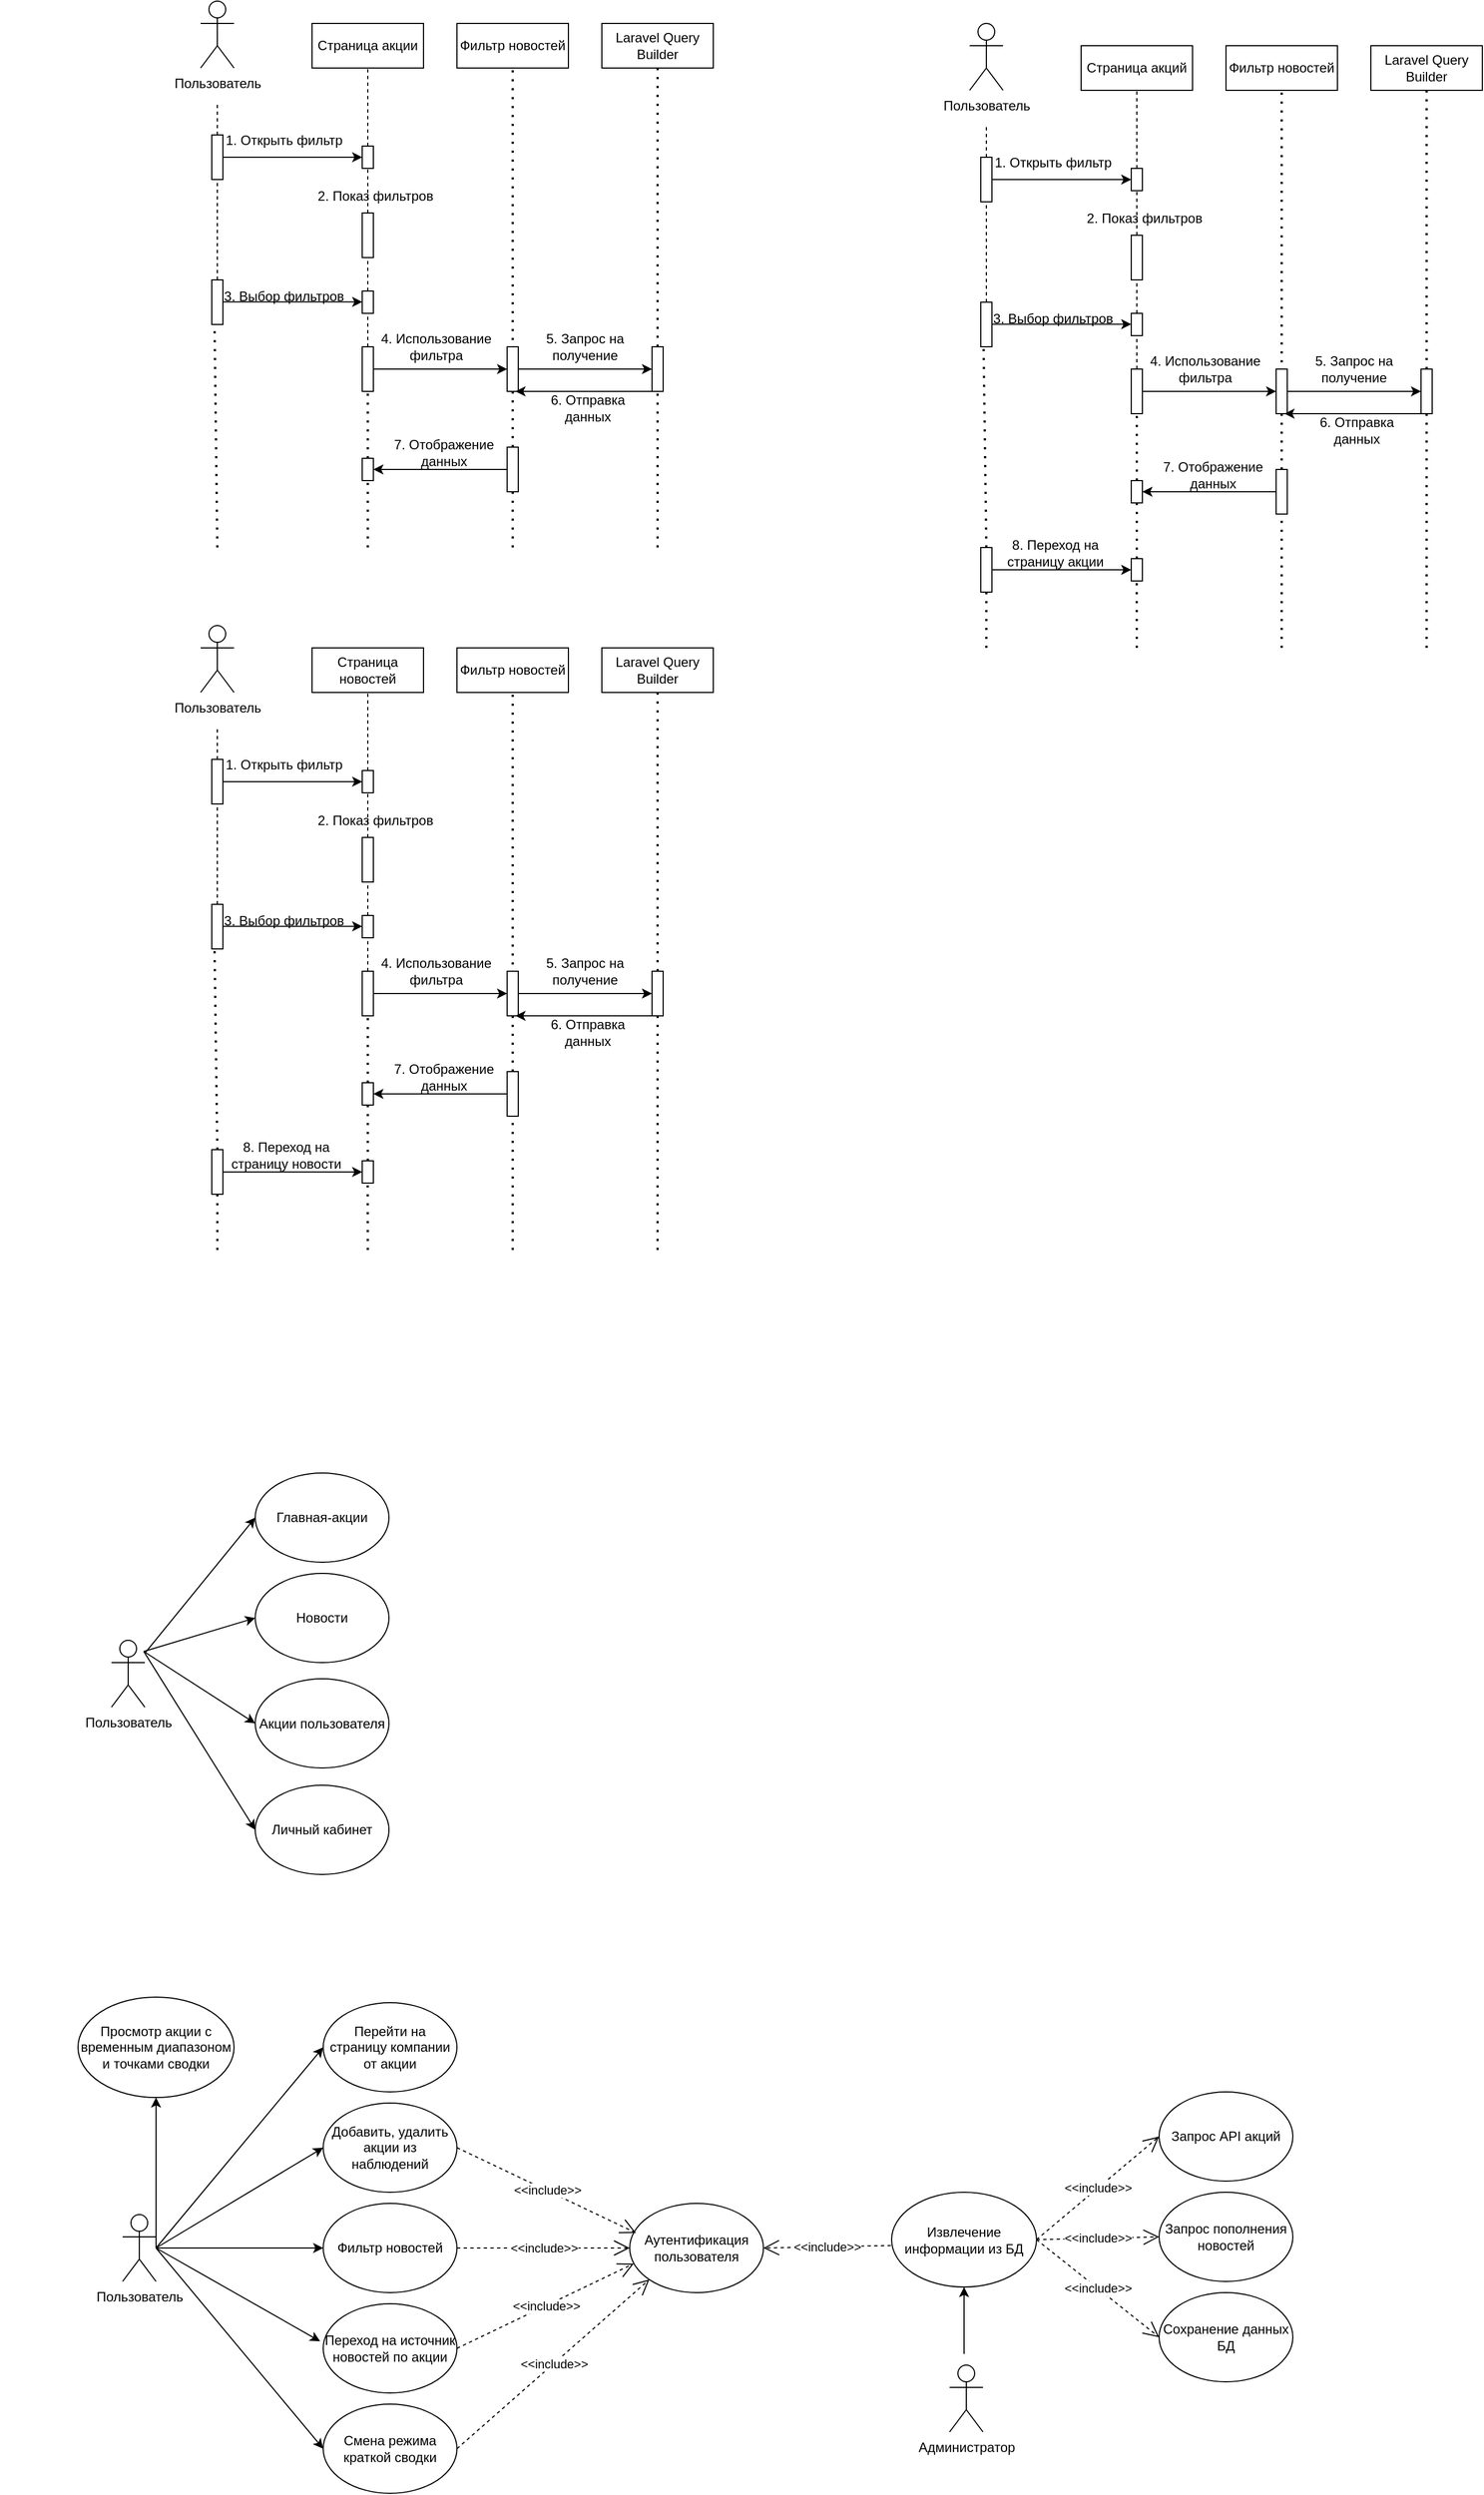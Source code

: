 <mxfile version="24.8.2">
  <diagram name="Страница — 1" id="2btQplILcIRRA3dmlBvs">
    <mxGraphModel dx="3514" dy="1975" grid="1" gridSize="10" guides="1" tooltips="1" connect="1" arrows="1" fold="1" page="1" pageScale="1" pageWidth="827" pageHeight="1169" math="0" shadow="0">
      <root>
        <mxCell id="0" />
        <mxCell id="1" parent="0" />
        <mxCell id="cWClRz1sqhlhBjDyq6EC-75" value="&amp;nbsp;" style="text;whiteSpace=wrap;html=1;" parent="1" vertex="1">
          <mxGeometry x="-460" y="340" width="40" height="40" as="geometry" />
        </mxCell>
        <mxCell id="cWClRz1sqhlhBjDyq6EC-76" value="" style="group" parent="1" vertex="1" connectable="0">
          <mxGeometry x="-790" y="660" width="1090" height="445" as="geometry" />
        </mxCell>
        <mxCell id="cWClRz1sqhlhBjDyq6EC-44" value="" style="edgeStyle=orthogonalEdgeStyle;rounded=0;orthogonalLoop=1;jettySize=auto;html=1;" parent="cWClRz1sqhlhBjDyq6EC-76" source="cWClRz1sqhlhBjDyq6EC-22" target="cWClRz1sqhlhBjDyq6EC-26" edge="1">
          <mxGeometry relative="1" as="geometry" />
        </mxCell>
        <mxCell id="cWClRz1sqhlhBjDyq6EC-22" value="&lt;div&gt;Пользователь&lt;/div&gt;" style="shape=umlActor;verticalLabelPosition=bottom;verticalAlign=top;html=1;outlineConnect=0;" parent="cWClRz1sqhlhBjDyq6EC-76" vertex="1">
          <mxGeometry x="40" y="195" width="30" height="60" as="geometry" />
        </mxCell>
        <mxCell id="cWClRz1sqhlhBjDyq6EC-26" value="Фильтр новостей" style="ellipse;whiteSpace=wrap;html=1;" parent="cWClRz1sqhlhBjDyq6EC-76" vertex="1">
          <mxGeometry x="220" y="185" width="120" height="80" as="geometry" />
        </mxCell>
        <mxCell id="cWClRz1sqhlhBjDyq6EC-27" value="Добавить, удалить акции из наблюдений" style="ellipse;whiteSpace=wrap;html=1;" parent="cWClRz1sqhlhBjDyq6EC-76" vertex="1">
          <mxGeometry x="220" y="95" width="120" height="80" as="geometry" />
        </mxCell>
        <mxCell id="cWClRz1sqhlhBjDyq6EC-28" value="Перейти на страницу компании от акции" style="ellipse;whiteSpace=wrap;html=1;" parent="cWClRz1sqhlhBjDyq6EC-76" vertex="1">
          <mxGeometry x="220" y="5" width="120" height="80" as="geometry" />
        </mxCell>
        <mxCell id="cWClRz1sqhlhBjDyq6EC-29" value="Переход на источник новостей по акции" style="ellipse;whiteSpace=wrap;html=1;" parent="cWClRz1sqhlhBjDyq6EC-76" vertex="1">
          <mxGeometry x="220" y="275" width="120" height="80" as="geometry" />
        </mxCell>
        <mxCell id="cWClRz1sqhlhBjDyq6EC-30" value="Смена режима краткой сводки" style="ellipse;whiteSpace=wrap;html=1;" parent="cWClRz1sqhlhBjDyq6EC-76" vertex="1">
          <mxGeometry x="220" y="365" width="120" height="80" as="geometry" />
        </mxCell>
        <mxCell id="cWClRz1sqhlhBjDyq6EC-35" value="Аутентификация пользователя" style="ellipse;whiteSpace=wrap;html=1;" parent="cWClRz1sqhlhBjDyq6EC-76" vertex="1">
          <mxGeometry x="495" y="185" width="120" height="80" as="geometry" />
        </mxCell>
        <mxCell id="cWClRz1sqhlhBjDyq6EC-37" value="&amp;lt;&amp;lt;include&amp;gt;&amp;gt;" style="endArrow=open;endSize=12;dashed=1;html=1;rounded=0;exitX=1;exitY=0.5;exitDx=0;exitDy=0;entryX=0;entryY=0.5;entryDx=0;entryDy=0;" parent="cWClRz1sqhlhBjDyq6EC-76" source="cWClRz1sqhlhBjDyq6EC-26" target="cWClRz1sqhlhBjDyq6EC-35" edge="1">
          <mxGeometry x="0.004" width="160" relative="1" as="geometry">
            <mxPoint x="380" y="224.66" as="sourcePoint" />
            <mxPoint x="440" y="255" as="targetPoint" />
            <mxPoint as="offset" />
          </mxGeometry>
        </mxCell>
        <mxCell id="cWClRz1sqhlhBjDyq6EC-39" value="&amp;lt;&amp;lt;include&amp;gt;&amp;gt;" style="endArrow=open;endSize=12;dashed=1;html=1;rounded=0;exitX=1;exitY=0.5;exitDx=0;exitDy=0;entryX=0.03;entryY=0.675;entryDx=0;entryDy=0;entryPerimeter=0;" parent="cWClRz1sqhlhBjDyq6EC-76" source="cWClRz1sqhlhBjDyq6EC-29" target="cWClRz1sqhlhBjDyq6EC-35" edge="1">
          <mxGeometry x="0.004" width="160" relative="1" as="geometry">
            <mxPoint x="380" y="235" as="sourcePoint" />
            <mxPoint x="505" y="235" as="targetPoint" />
            <mxPoint as="offset" />
          </mxGeometry>
        </mxCell>
        <mxCell id="cWClRz1sqhlhBjDyq6EC-40" value="&amp;lt;&amp;lt;include&amp;gt;&amp;gt;" style="endArrow=open;endSize=12;dashed=1;html=1;rounded=0;exitX=1;exitY=0.5;exitDx=0;exitDy=0;entryX=0;entryY=1;entryDx=0;entryDy=0;" parent="cWClRz1sqhlhBjDyq6EC-76" source="cWClRz1sqhlhBjDyq6EC-30" target="cWClRz1sqhlhBjDyq6EC-35" edge="1">
          <mxGeometry x="0.004" width="160" relative="1" as="geometry">
            <mxPoint x="380" y="325" as="sourcePoint" />
            <mxPoint x="505" y="235" as="targetPoint" />
            <mxPoint as="offset" />
          </mxGeometry>
        </mxCell>
        <mxCell id="cWClRz1sqhlhBjDyq6EC-41" value="&amp;lt;&amp;lt;include&amp;gt;&amp;gt;" style="endArrow=open;endSize=12;dashed=1;html=1;rounded=0;exitX=1;exitY=0.5;exitDx=0;exitDy=0;entryX=0.047;entryY=0.331;entryDx=0;entryDy=0;entryPerimeter=0;" parent="cWClRz1sqhlhBjDyq6EC-76" source="cWClRz1sqhlhBjDyq6EC-27" target="cWClRz1sqhlhBjDyq6EC-35" edge="1">
          <mxGeometry x="0.004" width="160" relative="1" as="geometry">
            <mxPoint x="390" y="335" as="sourcePoint" />
            <mxPoint x="515" y="245" as="targetPoint" />
            <mxPoint as="offset" />
          </mxGeometry>
        </mxCell>
        <mxCell id="cWClRz1sqhlhBjDyq6EC-45" value="" style="endArrow=classic;html=1;rounded=0;entryX=0;entryY=0.5;entryDx=0;entryDy=0;" parent="cWClRz1sqhlhBjDyq6EC-76" target="cWClRz1sqhlhBjDyq6EC-27" edge="1">
          <mxGeometry width="50" height="50" relative="1" as="geometry">
            <mxPoint x="70" y="225" as="sourcePoint" />
            <mxPoint x="172" y="175" as="targetPoint" />
          </mxGeometry>
        </mxCell>
        <mxCell id="cWClRz1sqhlhBjDyq6EC-46" value="" style="endArrow=classic;html=1;rounded=0;entryX=0;entryY=0.5;entryDx=0;entryDy=0;" parent="cWClRz1sqhlhBjDyq6EC-76" target="cWClRz1sqhlhBjDyq6EC-28" edge="1">
          <mxGeometry width="50" height="50" relative="1" as="geometry">
            <mxPoint x="70" y="225" as="sourcePoint" />
            <mxPoint x="220" y="135" as="targetPoint" />
          </mxGeometry>
        </mxCell>
        <mxCell id="cWClRz1sqhlhBjDyq6EC-47" value="" style="endArrow=classic;html=1;rounded=0;entryX=-0.023;entryY=0.421;entryDx=0;entryDy=0;entryPerimeter=0;" parent="cWClRz1sqhlhBjDyq6EC-76" target="cWClRz1sqhlhBjDyq6EC-29" edge="1">
          <mxGeometry width="50" height="50" relative="1" as="geometry">
            <mxPoint x="70" y="225" as="sourcePoint" />
            <mxPoint x="240" y="155" as="targetPoint" />
          </mxGeometry>
        </mxCell>
        <mxCell id="cWClRz1sqhlhBjDyq6EC-48" value="" style="endArrow=classic;html=1;rounded=0;entryX=0;entryY=0.5;entryDx=0;entryDy=0;" parent="cWClRz1sqhlhBjDyq6EC-76" target="cWClRz1sqhlhBjDyq6EC-30" edge="1">
          <mxGeometry width="50" height="50" relative="1" as="geometry">
            <mxPoint x="70" y="225" as="sourcePoint" />
            <mxPoint x="250" y="165" as="targetPoint" />
          </mxGeometry>
        </mxCell>
        <mxCell id="cWClRz1sqhlhBjDyq6EC-61" value="&amp;nbsp;" style="text;whiteSpace=wrap;html=1;" parent="cWClRz1sqhlhBjDyq6EC-76" vertex="1">
          <mxGeometry x="240" y="145" width="40" height="40" as="geometry" />
        </mxCell>
        <mxCell id="cWClRz1sqhlhBjDyq6EC-62" value="Просмотр акции с временным диапазоном и точками сводки " style="ellipse;whiteSpace=wrap;html=1;" parent="cWClRz1sqhlhBjDyq6EC-76" vertex="1">
          <mxGeometry width="140" height="90" as="geometry" />
        </mxCell>
        <mxCell id="cWClRz1sqhlhBjDyq6EC-63" value="" style="endArrow=classic;html=1;rounded=0;entryX=0.5;entryY=1;entryDx=0;entryDy=0;" parent="cWClRz1sqhlhBjDyq6EC-76" target="cWClRz1sqhlhBjDyq6EC-62" edge="1">
          <mxGeometry width="50" height="50" relative="1" as="geometry">
            <mxPoint x="70" y="225" as="sourcePoint" />
            <mxPoint x="350" y="185" as="targetPoint" />
          </mxGeometry>
        </mxCell>
        <mxCell id="cWClRz1sqhlhBjDyq6EC-64" value="Извлечение информации из БД" style="ellipse;whiteSpace=wrap;html=1;" parent="cWClRz1sqhlhBjDyq6EC-76" vertex="1">
          <mxGeometry x="730" y="175" width="130" height="85" as="geometry" />
        </mxCell>
        <mxCell id="cWClRz1sqhlhBjDyq6EC-65" value="Запрос API акций" style="ellipse;whiteSpace=wrap;html=1;" parent="cWClRz1sqhlhBjDyq6EC-76" vertex="1">
          <mxGeometry x="970" y="85" width="120" height="80" as="geometry" />
        </mxCell>
        <mxCell id="cWClRz1sqhlhBjDyq6EC-66" value="Запрос пополнения новостей" style="ellipse;whiteSpace=wrap;html=1;" parent="cWClRz1sqhlhBjDyq6EC-76" vertex="1">
          <mxGeometry x="970" y="175" width="120" height="80" as="geometry" />
        </mxCell>
        <mxCell id="cWClRz1sqhlhBjDyq6EC-67" value="Администратор" style="shape=umlActor;verticalLabelPosition=bottom;verticalAlign=top;html=1;outlineConnect=0;" parent="cWClRz1sqhlhBjDyq6EC-76" vertex="1">
          <mxGeometry x="782" y="330" width="30" height="60" as="geometry" />
        </mxCell>
        <mxCell id="cWClRz1sqhlhBjDyq6EC-68" value="" style="endArrow=classic;html=1;rounded=0;entryX=0.5;entryY=1;entryDx=0;entryDy=0;" parent="cWClRz1sqhlhBjDyq6EC-76" target="cWClRz1sqhlhBjDyq6EC-64" edge="1">
          <mxGeometry width="50" height="50" relative="1" as="geometry">
            <mxPoint x="795" y="320" as="sourcePoint" />
            <mxPoint x="810" y="90" as="targetPoint" />
          </mxGeometry>
        </mxCell>
        <mxCell id="cWClRz1sqhlhBjDyq6EC-69" value="Сохранение данных БД" style="ellipse;whiteSpace=wrap;html=1;" parent="cWClRz1sqhlhBjDyq6EC-76" vertex="1">
          <mxGeometry x="970" y="265" width="120" height="80" as="geometry" />
        </mxCell>
        <mxCell id="cWClRz1sqhlhBjDyq6EC-70" value="&amp;lt;&amp;lt;include&amp;gt;&amp;gt;" style="endArrow=open;endSize=12;dashed=1;html=1;rounded=0;exitX=-0.005;exitY=0.562;exitDx=0;exitDy=0;entryX=1;entryY=0.5;entryDx=0;entryDy=0;exitPerimeter=0;" parent="cWClRz1sqhlhBjDyq6EC-76" source="cWClRz1sqhlhBjDyq6EC-64" target="cWClRz1sqhlhBjDyq6EC-35" edge="1">
          <mxGeometry x="0.004" width="160" relative="1" as="geometry">
            <mxPoint x="350" y="415" as="sourcePoint" />
            <mxPoint x="523" y="263" as="targetPoint" />
            <mxPoint as="offset" />
          </mxGeometry>
        </mxCell>
        <mxCell id="cWClRz1sqhlhBjDyq6EC-71" value="&amp;lt;&amp;lt;include&amp;gt;&amp;gt;" style="endArrow=open;endSize=12;dashed=1;html=1;rounded=0;exitX=1;exitY=0.5;exitDx=0;exitDy=0;entryX=0;entryY=0.5;entryDx=0;entryDy=0;" parent="cWClRz1sqhlhBjDyq6EC-76" source="cWClRz1sqhlhBjDyq6EC-64" target="cWClRz1sqhlhBjDyq6EC-65" edge="1">
          <mxGeometry x="0.004" width="160" relative="1" as="geometry">
            <mxPoint x="700" y="261" as="sourcePoint" />
            <mxPoint x="873" y="109" as="targetPoint" />
            <mxPoint as="offset" />
          </mxGeometry>
        </mxCell>
        <mxCell id="cWClRz1sqhlhBjDyq6EC-72" value="&amp;lt;&amp;lt;include&amp;gt;&amp;gt;" style="endArrow=open;endSize=12;dashed=1;html=1;rounded=0;exitX=1;exitY=0.5;exitDx=0;exitDy=0;entryX=0;entryY=0.5;entryDx=0;entryDy=0;" parent="cWClRz1sqhlhBjDyq6EC-76" source="cWClRz1sqhlhBjDyq6EC-64" target="cWClRz1sqhlhBjDyq6EC-66" edge="1">
          <mxGeometry x="0.004" width="160" relative="1" as="geometry">
            <mxPoint x="370" y="435" as="sourcePoint" />
            <mxPoint x="543" y="283" as="targetPoint" />
            <mxPoint as="offset" />
          </mxGeometry>
        </mxCell>
        <mxCell id="cWClRz1sqhlhBjDyq6EC-73" value="&amp;lt;&amp;lt;include&amp;gt;&amp;gt;" style="endArrow=open;endSize=12;dashed=1;html=1;rounded=0;entryX=0;entryY=0.5;entryDx=0;entryDy=0;exitX=1;exitY=0.5;exitDx=0;exitDy=0;" parent="cWClRz1sqhlhBjDyq6EC-76" source="cWClRz1sqhlhBjDyq6EC-64" target="cWClRz1sqhlhBjDyq6EC-69" edge="1">
          <mxGeometry x="0.004" width="160" relative="1" as="geometry">
            <mxPoint x="880" y="305" as="sourcePoint" />
            <mxPoint x="943" y="355" as="targetPoint" />
            <mxPoint as="offset" />
          </mxGeometry>
        </mxCell>
        <mxCell id="cWClRz1sqhlhBjDyq6EC-77" value="" style="group" parent="1" vertex="1" connectable="0">
          <mxGeometry x="-760" y="190" width="249" height="360" as="geometry" />
        </mxCell>
        <mxCell id="cWClRz1sqhlhBjDyq6EC-51" value="Новости" style="ellipse;whiteSpace=wrap;html=1;" parent="cWClRz1sqhlhBjDyq6EC-77" vertex="1">
          <mxGeometry x="129" y="90" width="120" height="80" as="geometry" />
        </mxCell>
        <mxCell id="cWClRz1sqhlhBjDyq6EC-52" value="Главная-акции" style="ellipse;whiteSpace=wrap;html=1;" parent="cWClRz1sqhlhBjDyq6EC-77" vertex="1">
          <mxGeometry x="129" width="120" height="80" as="geometry" />
        </mxCell>
        <mxCell id="cWClRz1sqhlhBjDyq6EC-53" value="Акции пользователя" style="ellipse;whiteSpace=wrap;html=1;" parent="cWClRz1sqhlhBjDyq6EC-77" vertex="1">
          <mxGeometry x="129" y="184.5" width="120" height="80" as="geometry" />
        </mxCell>
        <mxCell id="cWClRz1sqhlhBjDyq6EC-54" value="Личный кабинет" style="ellipse;whiteSpace=wrap;html=1;" parent="cWClRz1sqhlhBjDyq6EC-77" vertex="1">
          <mxGeometry x="129" y="280" width="120" height="80" as="geometry" />
        </mxCell>
        <mxCell id="cWClRz1sqhlhBjDyq6EC-56" value="&lt;div&gt;Пользователь&lt;/div&gt;" style="shape=umlActor;verticalLabelPosition=bottom;verticalAlign=top;html=1;outlineConnect=0;" parent="cWClRz1sqhlhBjDyq6EC-77" vertex="1">
          <mxGeometry y="150" width="30" height="60" as="geometry" />
        </mxCell>
        <mxCell id="cWClRz1sqhlhBjDyq6EC-57" value="" style="endArrow=classic;html=1;rounded=0;entryX=0;entryY=0.5;entryDx=0;entryDy=0;" parent="cWClRz1sqhlhBjDyq6EC-77" source="cWClRz1sqhlhBjDyq6EC-56" target="cWClRz1sqhlhBjDyq6EC-52" edge="1">
          <mxGeometry width="50" height="50" relative="1" as="geometry">
            <mxPoint x="49" y="200" as="sourcePoint" />
            <mxPoint x="-61" y="270" as="targetPoint" />
          </mxGeometry>
        </mxCell>
        <mxCell id="cWClRz1sqhlhBjDyq6EC-58" value="" style="endArrow=classic;html=1;rounded=0;entryX=0;entryY=0.5;entryDx=0;entryDy=0;" parent="cWClRz1sqhlhBjDyq6EC-77" target="cWClRz1sqhlhBjDyq6EC-51" edge="1">
          <mxGeometry width="50" height="50" relative="1" as="geometry">
            <mxPoint x="29" y="160" as="sourcePoint" />
            <mxPoint x="-61" y="270" as="targetPoint" />
          </mxGeometry>
        </mxCell>
        <mxCell id="cWClRz1sqhlhBjDyq6EC-59" value="" style="endArrow=classic;html=1;rounded=0;entryX=0;entryY=0.5;entryDx=0;entryDy=0;" parent="cWClRz1sqhlhBjDyq6EC-77" target="cWClRz1sqhlhBjDyq6EC-53" edge="1">
          <mxGeometry width="50" height="50" relative="1" as="geometry">
            <mxPoint x="29" y="160" as="sourcePoint" />
            <mxPoint x="79" y="110" as="targetPoint" />
          </mxGeometry>
        </mxCell>
        <mxCell id="cWClRz1sqhlhBjDyq6EC-60" value="" style="endArrow=classic;html=1;rounded=0;entryX=0;entryY=0.5;entryDx=0;entryDy=0;" parent="cWClRz1sqhlhBjDyq6EC-77" target="cWClRz1sqhlhBjDyq6EC-54" edge="1">
          <mxGeometry width="50" height="50" relative="1" as="geometry">
            <mxPoint x="29" y="160" as="sourcePoint" />
            <mxPoint x="79" y="110" as="targetPoint" />
          </mxGeometry>
        </mxCell>
        <mxCell id="cWClRz1sqhlhBjDyq6EC-78" value="&amp;nbsp;" style="text;whiteSpace=wrap;html=1;" parent="1" vertex="1">
          <mxGeometry x="-340" y="680" width="40" height="40" as="geometry" />
        </mxCell>
        <mxCell id="cWClRz1sqhlhBjDyq6EC-82" value="&amp;nbsp;" style="text;whiteSpace=wrap;html=1;" parent="1" vertex="1">
          <mxGeometry x="-860" y="-250" width="40" height="40" as="geometry" />
        </mxCell>
        <mxCell id="tHMlwdw0_E-WA0ymHCU4-83" value="" style="group" vertex="1" connectable="0" parent="1">
          <mxGeometry x="-680" y="-1130" width="460" height="490" as="geometry" />
        </mxCell>
        <mxCell id="cWClRz1sqhlhBjDyq6EC-81" value="&lt;div&gt;Пользователь&lt;/div&gt;" style="shape=umlActor;verticalLabelPosition=bottom;verticalAlign=top;html=1;outlineConnect=0;" parent="tHMlwdw0_E-WA0ymHCU4-83" vertex="1">
          <mxGeometry width="30" height="60" as="geometry" />
        </mxCell>
        <mxCell id="cWClRz1sqhlhBjDyq6EC-85" value="" style="rounded=0;whiteSpace=wrap;html=1;" parent="tHMlwdw0_E-WA0ymHCU4-83" vertex="1">
          <mxGeometry x="10" y="120" width="10" height="40" as="geometry" />
        </mxCell>
        <mxCell id="cWClRz1sqhlhBjDyq6EC-88" value="" style="endArrow=none;dashed=1;html=1;rounded=0;exitX=0.5;exitY=0;exitDx=0;exitDy=0;" parent="tHMlwdw0_E-WA0ymHCU4-83" source="cWClRz1sqhlhBjDyq6EC-85" edge="1">
          <mxGeometry width="50" height="50" relative="1" as="geometry">
            <mxPoint x="250" y="310" as="sourcePoint" />
            <mxPoint x="15" y="90" as="targetPoint" />
          </mxGeometry>
        </mxCell>
        <mxCell id="cWClRz1sqhlhBjDyq6EC-89" value="Страница акции" style="rounded=0;whiteSpace=wrap;html=1;" parent="tHMlwdw0_E-WA0ymHCU4-83" vertex="1">
          <mxGeometry x="100" y="20" width="100" height="40" as="geometry" />
        </mxCell>
        <mxCell id="cWClRz1sqhlhBjDyq6EC-90" value="Фильтр новостей" style="rounded=0;whiteSpace=wrap;html=1;" parent="tHMlwdw0_E-WA0ymHCU4-83" vertex="1">
          <mxGeometry x="230" y="20" width="100" height="40" as="geometry" />
        </mxCell>
        <mxCell id="cWClRz1sqhlhBjDyq6EC-91" value="" style="rounded=0;whiteSpace=wrap;html=1;" parent="tHMlwdw0_E-WA0ymHCU4-83" vertex="1">
          <mxGeometry x="145" y="130" width="10" height="20" as="geometry" />
        </mxCell>
        <mxCell id="cWClRz1sqhlhBjDyq6EC-92" value="" style="endArrow=none;dashed=1;html=1;rounded=0;entryX=0.5;entryY=1;entryDx=0;entryDy=0;exitX=0.5;exitY=0;exitDx=0;exitDy=0;" parent="tHMlwdw0_E-WA0ymHCU4-83" source="cWClRz1sqhlhBjDyq6EC-91" target="cWClRz1sqhlhBjDyq6EC-89" edge="1">
          <mxGeometry width="50" height="50" relative="1" as="geometry">
            <mxPoint x="90" y="130" as="sourcePoint" />
            <mxPoint x="140" y="80" as="targetPoint" />
          </mxGeometry>
        </mxCell>
        <mxCell id="cWClRz1sqhlhBjDyq6EC-97" value="" style="rounded=0;whiteSpace=wrap;html=1;" parent="tHMlwdw0_E-WA0ymHCU4-83" vertex="1">
          <mxGeometry x="145" y="190" width="10" height="40" as="geometry" />
        </mxCell>
        <mxCell id="cWClRz1sqhlhBjDyq6EC-98" value="" style="rounded=0;whiteSpace=wrap;html=1;" parent="tHMlwdw0_E-WA0ymHCU4-83" vertex="1">
          <mxGeometry x="10" y="250" width="10" height="40" as="geometry" />
        </mxCell>
        <mxCell id="cWClRz1sqhlhBjDyq6EC-99" value="" style="endArrow=none;dashed=1;html=1;rounded=0;exitX=0.5;exitY=0;exitDx=0;exitDy=0;" parent="tHMlwdw0_E-WA0ymHCU4-83" source="cWClRz1sqhlhBjDyq6EC-97" edge="1">
          <mxGeometry width="50" height="50" relative="1" as="geometry">
            <mxPoint x="150" y="200" as="sourcePoint" />
            <mxPoint x="150" y="150" as="targetPoint" />
          </mxGeometry>
        </mxCell>
        <mxCell id="cWClRz1sqhlhBjDyq6EC-100" value="2. Показ фильтров" style="text;html=1;align=center;verticalAlign=middle;whiteSpace=wrap;rounded=0;" parent="tHMlwdw0_E-WA0ymHCU4-83" vertex="1">
          <mxGeometry x="97" y="160" width="120" height="30" as="geometry" />
        </mxCell>
        <mxCell id="cWClRz1sqhlhBjDyq6EC-104" value="" style="endArrow=none;dashed=1;html=1;rounded=0;entryX=0.5;entryY=1;entryDx=0;entryDy=0;exitX=0.5;exitY=0;exitDx=0;exitDy=0;" parent="tHMlwdw0_E-WA0ymHCU4-83" source="cWClRz1sqhlhBjDyq6EC-98" target="cWClRz1sqhlhBjDyq6EC-85" edge="1">
          <mxGeometry width="50" height="50" relative="1" as="geometry">
            <mxPoint x="10" y="230" as="sourcePoint" />
            <mxPoint x="10" y="170" as="targetPoint" />
          </mxGeometry>
        </mxCell>
        <mxCell id="cWClRz1sqhlhBjDyq6EC-105" value="" style="rounded=0;whiteSpace=wrap;html=1;" parent="tHMlwdw0_E-WA0ymHCU4-83" vertex="1">
          <mxGeometry x="145" y="260" width="10" height="20" as="geometry" />
        </mxCell>
        <mxCell id="cWClRz1sqhlhBjDyq6EC-106" value="" style="endArrow=none;dashed=1;html=1;rounded=0;entryX=0.5;entryY=1;entryDx=0;entryDy=0;exitX=0.5;exitY=0;exitDx=0;exitDy=0;" parent="tHMlwdw0_E-WA0ymHCU4-83" source="cWClRz1sqhlhBjDyq6EC-105" target="cWClRz1sqhlhBjDyq6EC-97" edge="1">
          <mxGeometry width="50" height="50" relative="1" as="geometry">
            <mxPoint x="160" y="300" as="sourcePoint" />
            <mxPoint x="210" y="250" as="targetPoint" />
          </mxGeometry>
        </mxCell>
        <mxCell id="cWClRz1sqhlhBjDyq6EC-109" value="" style="rounded=0;whiteSpace=wrap;html=1;" parent="tHMlwdw0_E-WA0ymHCU4-83" vertex="1">
          <mxGeometry x="145" y="310" width="10" height="40" as="geometry" />
        </mxCell>
        <mxCell id="cWClRz1sqhlhBjDyq6EC-110" value="" style="endArrow=none;dashed=1;html=1;rounded=0;" parent="tHMlwdw0_E-WA0ymHCU4-83" edge="1">
          <mxGeometry width="50" height="50" relative="1" as="geometry">
            <mxPoint x="150" y="310" as="sourcePoint" />
            <mxPoint x="150" y="280" as="targetPoint" />
          </mxGeometry>
        </mxCell>
        <mxCell id="tHMlwdw0_E-WA0ymHCU4-5" value="Laravel Query Builder" style="rounded=0;whiteSpace=wrap;html=1;" vertex="1" parent="tHMlwdw0_E-WA0ymHCU4-83">
          <mxGeometry x="360" y="20" width="100" height="40" as="geometry" />
        </mxCell>
        <mxCell id="tHMlwdw0_E-WA0ymHCU4-6" value="" style="endArrow=none;dashed=1;html=1;dashPattern=1 3;strokeWidth=2;rounded=0;entryX=0.5;entryY=1;entryDx=0;entryDy=0;exitX=0.5;exitY=0;exitDx=0;exitDy=0;" edge="1" parent="tHMlwdw0_E-WA0ymHCU4-83" target="cWClRz1sqhlhBjDyq6EC-90">
          <mxGeometry width="50" height="50" relative="1" as="geometry">
            <mxPoint x="280" y="320" as="sourcePoint" />
            <mxPoint x="280" y="200" as="targetPoint" />
          </mxGeometry>
        </mxCell>
        <mxCell id="tHMlwdw0_E-WA0ymHCU4-8" value="4. Использование фильтра" style="text;html=1;align=center;verticalAlign=middle;whiteSpace=wrap;rounded=0;" vertex="1" parent="tHMlwdw0_E-WA0ymHCU4-83">
          <mxGeometry x="156" y="300" width="111" height="20" as="geometry" />
        </mxCell>
        <mxCell id="tHMlwdw0_E-WA0ymHCU4-9" value="" style="group" vertex="1" connectable="0" parent="tHMlwdw0_E-WA0ymHCU4-83">
          <mxGeometry x="20" y="250" width="125" height="30" as="geometry" />
        </mxCell>
        <mxCell id="cWClRz1sqhlhBjDyq6EC-107" value="" style="endArrow=classic;html=1;rounded=0;exitX=1;exitY=0.25;exitDx=0;exitDy=0;entryX=0;entryY=0.5;entryDx=0;entryDy=0;" parent="tHMlwdw0_E-WA0ymHCU4-9" edge="1">
          <mxGeometry width="50" height="50" relative="1" as="geometry">
            <mxPoint y="19.8" as="sourcePoint" />
            <mxPoint x="125" y="19.8" as="targetPoint" />
          </mxGeometry>
        </mxCell>
        <mxCell id="cWClRz1sqhlhBjDyq6EC-108" value="3. Выбор фильтров" style="text;html=1;align=center;verticalAlign=middle;whiteSpace=wrap;rounded=0;" parent="tHMlwdw0_E-WA0ymHCU4-9" vertex="1">
          <mxGeometry width="110" height="30" as="geometry" />
        </mxCell>
        <mxCell id="tHMlwdw0_E-WA0ymHCU4-11" value="" style="group" vertex="1" connectable="0" parent="tHMlwdw0_E-WA0ymHCU4-83">
          <mxGeometry x="20" y="110" width="110" height="30" as="geometry" />
        </mxCell>
        <mxCell id="cWClRz1sqhlhBjDyq6EC-96" value="1. Открыть фильтр" style="text;html=1;align=center;verticalAlign=middle;whiteSpace=wrap;rounded=0;" parent="tHMlwdw0_E-WA0ymHCU4-11" vertex="1">
          <mxGeometry width="110" height="30" as="geometry" />
        </mxCell>
        <mxCell id="cWClRz1sqhlhBjDyq6EC-94" value="" style="endArrow=classic;html=1;rounded=0;exitX=0;exitY=1;exitDx=0;exitDy=0;entryX=0;entryY=0.5;entryDx=0;entryDy=0;" parent="tHMlwdw0_E-WA0ymHCU4-83" source="cWClRz1sqhlhBjDyq6EC-96" target="cWClRz1sqhlhBjDyq6EC-91" edge="1">
          <mxGeometry width="50" height="50" relative="1" as="geometry">
            <mxPoint x="280" y="240" as="sourcePoint" />
            <mxPoint x="330" y="190" as="targetPoint" />
          </mxGeometry>
        </mxCell>
        <mxCell id="tHMlwdw0_E-WA0ymHCU4-18" value="" style="endArrow=classic;html=1;rounded=0;exitX=1;exitY=0.5;exitDx=0;exitDy=0;entryX=0;entryY=0.5;entryDx=0;entryDy=0;" edge="1" parent="tHMlwdw0_E-WA0ymHCU4-83" source="cWClRz1sqhlhBjDyq6EC-109">
          <mxGeometry width="50" height="50" relative="1" as="geometry">
            <mxPoint x="160" y="310" as="sourcePoint" />
            <mxPoint x="275" y="330" as="targetPoint" />
          </mxGeometry>
        </mxCell>
        <mxCell id="tHMlwdw0_E-WA0ymHCU4-19" value="" style="rounded=0;whiteSpace=wrap;html=1;" vertex="1" parent="tHMlwdw0_E-WA0ymHCU4-83">
          <mxGeometry x="405" y="310" width="10" height="40" as="geometry" />
        </mxCell>
        <mxCell id="tHMlwdw0_E-WA0ymHCU4-20" value="" style="endArrow=none;dashed=1;html=1;dashPattern=1 3;strokeWidth=2;rounded=0;entryX=0.5;entryY=1;entryDx=0;entryDy=0;exitX=0.5;exitY=0;exitDx=0;exitDy=0;" edge="1" parent="tHMlwdw0_E-WA0ymHCU4-83" source="tHMlwdw0_E-WA0ymHCU4-19" target="tHMlwdw0_E-WA0ymHCU4-5">
          <mxGeometry width="50" height="50" relative="1" as="geometry">
            <mxPoint x="230" y="280" as="sourcePoint" />
            <mxPoint x="280" y="230" as="targetPoint" />
          </mxGeometry>
        </mxCell>
        <mxCell id="tHMlwdw0_E-WA0ymHCU4-21" value="" style="endArrow=classic;html=1;rounded=0;entryX=0;entryY=0.5;entryDx=0;entryDy=0;" edge="1" parent="tHMlwdw0_E-WA0ymHCU4-83" target="tHMlwdw0_E-WA0ymHCU4-19">
          <mxGeometry width="50" height="50" relative="1" as="geometry">
            <mxPoint x="285" y="330" as="sourcePoint" />
            <mxPoint x="335" y="280" as="targetPoint" />
          </mxGeometry>
        </mxCell>
        <mxCell id="tHMlwdw0_E-WA0ymHCU4-22" value="5. Запрос на получение" style="text;html=1;align=center;verticalAlign=middle;whiteSpace=wrap;rounded=0;" vertex="1" parent="tHMlwdw0_E-WA0ymHCU4-83">
          <mxGeometry x="300" y="295" width="90" height="30" as="geometry" />
        </mxCell>
        <mxCell id="tHMlwdw0_E-WA0ymHCU4-23" value="" style="rounded=0;whiteSpace=wrap;html=1;" vertex="1" parent="tHMlwdw0_E-WA0ymHCU4-83">
          <mxGeometry x="275" y="310" width="10" height="40" as="geometry" />
        </mxCell>
        <mxCell id="tHMlwdw0_E-WA0ymHCU4-25" value="" style="endArrow=classic;html=1;rounded=0;entryX=0.75;entryY=1;entryDx=0;entryDy=0;exitX=0;exitY=1;exitDx=0;exitDy=0;" edge="1" parent="tHMlwdw0_E-WA0ymHCU4-83" source="tHMlwdw0_E-WA0ymHCU4-19" target="tHMlwdw0_E-WA0ymHCU4-23">
          <mxGeometry width="50" height="50" relative="1" as="geometry">
            <mxPoint x="240" y="330" as="sourcePoint" />
            <mxPoint x="290" y="280" as="targetPoint" />
          </mxGeometry>
        </mxCell>
        <mxCell id="tHMlwdw0_E-WA0ymHCU4-26" value="6. Отправка данных" style="text;html=1;align=center;verticalAlign=middle;whiteSpace=wrap;rounded=0;" vertex="1" parent="tHMlwdw0_E-WA0ymHCU4-83">
          <mxGeometry x="305" y="350" width="85" height="30" as="geometry" />
        </mxCell>
        <mxCell id="tHMlwdw0_E-WA0ymHCU4-27" value="" style="rounded=0;whiteSpace=wrap;html=1;" vertex="1" parent="tHMlwdw0_E-WA0ymHCU4-83">
          <mxGeometry x="275" y="400" width="10" height="40" as="geometry" />
        </mxCell>
        <mxCell id="tHMlwdw0_E-WA0ymHCU4-28" value="" style="rounded=0;whiteSpace=wrap;html=1;" vertex="1" parent="tHMlwdw0_E-WA0ymHCU4-83">
          <mxGeometry x="145" y="410" width="10" height="20" as="geometry" />
        </mxCell>
        <mxCell id="tHMlwdw0_E-WA0ymHCU4-30" value="" style="endArrow=none;dashed=1;html=1;dashPattern=1 3;strokeWidth=2;rounded=0;exitX=0.5;exitY=0;exitDx=0;exitDy=0;entryX=0.5;entryY=1;entryDx=0;entryDy=0;" edge="1" parent="tHMlwdw0_E-WA0ymHCU4-83" source="tHMlwdw0_E-WA0ymHCU4-27" target="tHMlwdw0_E-WA0ymHCU4-23">
          <mxGeometry width="50" height="50" relative="1" as="geometry">
            <mxPoint x="160" y="340" as="sourcePoint" />
            <mxPoint x="280" y="370" as="targetPoint" />
          </mxGeometry>
        </mxCell>
        <mxCell id="tHMlwdw0_E-WA0ymHCU4-31" value="" style="endArrow=classic;html=1;rounded=0;exitX=0;exitY=0.5;exitDx=0;exitDy=0;entryX=1;entryY=0.5;entryDx=0;entryDy=0;" edge="1" parent="tHMlwdw0_E-WA0ymHCU4-83" source="tHMlwdw0_E-WA0ymHCU4-27" target="tHMlwdw0_E-WA0ymHCU4-28">
          <mxGeometry width="50" height="50" relative="1" as="geometry">
            <mxPoint x="140" y="400" as="sourcePoint" />
            <mxPoint x="190" y="350" as="targetPoint" />
          </mxGeometry>
        </mxCell>
        <mxCell id="tHMlwdw0_E-WA0ymHCU4-32" value="" style="endArrow=none;dashed=1;html=1;dashPattern=1 3;strokeWidth=2;rounded=0;entryX=0.5;entryY=1;entryDx=0;entryDy=0;exitX=0.5;exitY=0;exitDx=0;exitDy=0;" edge="1" parent="tHMlwdw0_E-WA0ymHCU4-83" source="tHMlwdw0_E-WA0ymHCU4-28" target="cWClRz1sqhlhBjDyq6EC-109">
          <mxGeometry width="50" height="50" relative="1" as="geometry">
            <mxPoint x="140" y="400" as="sourcePoint" />
            <mxPoint x="190" y="350" as="targetPoint" />
          </mxGeometry>
        </mxCell>
        <mxCell id="tHMlwdw0_E-WA0ymHCU4-33" value="7. Отображение данных" style="text;html=1;align=center;verticalAlign=middle;whiteSpace=wrap;rounded=0;" vertex="1" parent="tHMlwdw0_E-WA0ymHCU4-83">
          <mxGeometry x="169" y="390" width="98.5" height="30" as="geometry" />
        </mxCell>
        <mxCell id="tHMlwdw0_E-WA0ymHCU4-35" value="" style="endArrow=none;dashed=1;html=1;dashPattern=1 3;strokeWidth=2;rounded=0;entryX=0.25;entryY=1;entryDx=0;entryDy=0;" edge="1" parent="tHMlwdw0_E-WA0ymHCU4-83" target="cWClRz1sqhlhBjDyq6EC-98">
          <mxGeometry width="50" height="50" relative="1" as="geometry">
            <mxPoint x="15" y="490" as="sourcePoint" />
            <mxPoint x="190" y="320" as="targetPoint" />
          </mxGeometry>
        </mxCell>
        <mxCell id="tHMlwdw0_E-WA0ymHCU4-36" value="" style="endArrow=none;dashed=1;html=1;dashPattern=1 3;strokeWidth=2;rounded=0;entryX=0.5;entryY=1;entryDx=0;entryDy=0;" edge="1" parent="tHMlwdw0_E-WA0ymHCU4-83" target="tHMlwdw0_E-WA0ymHCU4-28">
          <mxGeometry width="50" height="50" relative="1" as="geometry">
            <mxPoint x="150" y="490" as="sourcePoint" />
            <mxPoint x="190" y="320" as="targetPoint" />
          </mxGeometry>
        </mxCell>
        <mxCell id="tHMlwdw0_E-WA0ymHCU4-37" value="" style="endArrow=none;dashed=1;html=1;dashPattern=1 3;strokeWidth=2;rounded=0;entryX=0.5;entryY=1;entryDx=0;entryDy=0;" edge="1" parent="tHMlwdw0_E-WA0ymHCU4-83" target="tHMlwdw0_E-WA0ymHCU4-27">
          <mxGeometry width="50" height="50" relative="1" as="geometry">
            <mxPoint x="280" y="490" as="sourcePoint" />
            <mxPoint x="280" y="450" as="targetPoint" />
          </mxGeometry>
        </mxCell>
        <mxCell id="tHMlwdw0_E-WA0ymHCU4-38" value="" style="endArrow=none;dashed=1;html=1;dashPattern=1 3;strokeWidth=2;rounded=0;entryX=0.5;entryY=1;entryDx=0;entryDy=0;" edge="1" parent="tHMlwdw0_E-WA0ymHCU4-83" target="tHMlwdw0_E-WA0ymHCU4-19">
          <mxGeometry width="50" height="50" relative="1" as="geometry">
            <mxPoint x="410" y="490" as="sourcePoint" />
            <mxPoint x="410" y="370" as="targetPoint" />
          </mxGeometry>
        </mxCell>
        <mxCell id="tHMlwdw0_E-WA0ymHCU4-189" value="" style="group" vertex="1" connectable="0" parent="1">
          <mxGeometry x="10" y="-1110" width="460" height="560" as="geometry" />
        </mxCell>
        <mxCell id="tHMlwdw0_E-WA0ymHCU4-190" value="" style="rounded=0;whiteSpace=wrap;html=1;" vertex="1" parent="tHMlwdw0_E-WA0ymHCU4-189">
          <mxGeometry x="10" y="470" width="10" height="40" as="geometry" />
        </mxCell>
        <mxCell id="tHMlwdw0_E-WA0ymHCU4-191" value="&lt;div&gt;Пользователь&lt;/div&gt;" style="shape=umlActor;verticalLabelPosition=bottom;verticalAlign=top;html=1;outlineConnect=0;" vertex="1" parent="tHMlwdw0_E-WA0ymHCU4-189">
          <mxGeometry width="30" height="60" as="geometry" />
        </mxCell>
        <mxCell id="tHMlwdw0_E-WA0ymHCU4-192" value="" style="rounded=0;whiteSpace=wrap;html=1;" vertex="1" parent="tHMlwdw0_E-WA0ymHCU4-189">
          <mxGeometry x="10" y="120" width="10" height="40" as="geometry" />
        </mxCell>
        <mxCell id="tHMlwdw0_E-WA0ymHCU4-193" value="" style="endArrow=none;dashed=1;html=1;rounded=0;exitX=0.5;exitY=0;exitDx=0;exitDy=0;" edge="1" parent="tHMlwdw0_E-WA0ymHCU4-189" source="tHMlwdw0_E-WA0ymHCU4-192">
          <mxGeometry width="50" height="50" relative="1" as="geometry">
            <mxPoint x="250" y="310" as="sourcePoint" />
            <mxPoint x="15" y="90" as="targetPoint" />
          </mxGeometry>
        </mxCell>
        <mxCell id="tHMlwdw0_E-WA0ymHCU4-194" value="Страница акций" style="rounded=0;whiteSpace=wrap;html=1;" vertex="1" parent="tHMlwdw0_E-WA0ymHCU4-189">
          <mxGeometry x="100" y="20" width="100" height="40" as="geometry" />
        </mxCell>
        <mxCell id="tHMlwdw0_E-WA0ymHCU4-195" value="Фильтр новостей" style="rounded=0;whiteSpace=wrap;html=1;" vertex="1" parent="tHMlwdw0_E-WA0ymHCU4-189">
          <mxGeometry x="230" y="20" width="100" height="40" as="geometry" />
        </mxCell>
        <mxCell id="tHMlwdw0_E-WA0ymHCU4-196" value="" style="rounded=0;whiteSpace=wrap;html=1;" vertex="1" parent="tHMlwdw0_E-WA0ymHCU4-189">
          <mxGeometry x="145" y="130" width="10" height="20" as="geometry" />
        </mxCell>
        <mxCell id="tHMlwdw0_E-WA0ymHCU4-197" value="" style="endArrow=none;dashed=1;html=1;rounded=0;entryX=0.5;entryY=1;entryDx=0;entryDy=0;exitX=0.5;exitY=0;exitDx=0;exitDy=0;" edge="1" parent="tHMlwdw0_E-WA0ymHCU4-189" source="tHMlwdw0_E-WA0ymHCU4-196" target="tHMlwdw0_E-WA0ymHCU4-194">
          <mxGeometry width="50" height="50" relative="1" as="geometry">
            <mxPoint x="90" y="130" as="sourcePoint" />
            <mxPoint x="140" y="80" as="targetPoint" />
          </mxGeometry>
        </mxCell>
        <mxCell id="tHMlwdw0_E-WA0ymHCU4-198" value="" style="rounded=0;whiteSpace=wrap;html=1;" vertex="1" parent="tHMlwdw0_E-WA0ymHCU4-189">
          <mxGeometry x="145" y="190" width="10" height="40" as="geometry" />
        </mxCell>
        <mxCell id="tHMlwdw0_E-WA0ymHCU4-199" value="" style="rounded=0;whiteSpace=wrap;html=1;" vertex="1" parent="tHMlwdw0_E-WA0ymHCU4-189">
          <mxGeometry x="10" y="250" width="10" height="40" as="geometry" />
        </mxCell>
        <mxCell id="tHMlwdw0_E-WA0ymHCU4-200" value="" style="endArrow=none;dashed=1;html=1;rounded=0;exitX=0.5;exitY=0;exitDx=0;exitDy=0;" edge="1" parent="tHMlwdw0_E-WA0ymHCU4-189" source="tHMlwdw0_E-WA0ymHCU4-198">
          <mxGeometry width="50" height="50" relative="1" as="geometry">
            <mxPoint x="150" y="200" as="sourcePoint" />
            <mxPoint x="150" y="150" as="targetPoint" />
          </mxGeometry>
        </mxCell>
        <mxCell id="tHMlwdw0_E-WA0ymHCU4-201" value="2. Показ фильтров" style="text;html=1;align=center;verticalAlign=middle;whiteSpace=wrap;rounded=0;" vertex="1" parent="tHMlwdw0_E-WA0ymHCU4-189">
          <mxGeometry x="97" y="160" width="120" height="30" as="geometry" />
        </mxCell>
        <mxCell id="tHMlwdw0_E-WA0ymHCU4-202" value="" style="endArrow=none;dashed=1;html=1;rounded=0;entryX=0.5;entryY=1;entryDx=0;entryDy=0;exitX=0.5;exitY=0;exitDx=0;exitDy=0;" edge="1" parent="tHMlwdw0_E-WA0ymHCU4-189" source="tHMlwdw0_E-WA0ymHCU4-199" target="tHMlwdw0_E-WA0ymHCU4-192">
          <mxGeometry width="50" height="50" relative="1" as="geometry">
            <mxPoint x="10" y="230" as="sourcePoint" />
            <mxPoint x="10" y="170" as="targetPoint" />
          </mxGeometry>
        </mxCell>
        <mxCell id="tHMlwdw0_E-WA0ymHCU4-203" value="" style="rounded=0;whiteSpace=wrap;html=1;" vertex="1" parent="tHMlwdw0_E-WA0ymHCU4-189">
          <mxGeometry x="145" y="260" width="10" height="20" as="geometry" />
        </mxCell>
        <mxCell id="tHMlwdw0_E-WA0ymHCU4-204" value="" style="endArrow=none;dashed=1;html=1;rounded=0;entryX=0.5;entryY=1;entryDx=0;entryDy=0;exitX=0.5;exitY=0;exitDx=0;exitDy=0;" edge="1" parent="tHMlwdw0_E-WA0ymHCU4-189" source="tHMlwdw0_E-WA0ymHCU4-203" target="tHMlwdw0_E-WA0ymHCU4-198">
          <mxGeometry width="50" height="50" relative="1" as="geometry">
            <mxPoint x="160" y="300" as="sourcePoint" />
            <mxPoint x="210" y="250" as="targetPoint" />
          </mxGeometry>
        </mxCell>
        <mxCell id="tHMlwdw0_E-WA0ymHCU4-205" value="" style="rounded=0;whiteSpace=wrap;html=1;" vertex="1" parent="tHMlwdw0_E-WA0ymHCU4-189">
          <mxGeometry x="145" y="310" width="10" height="40" as="geometry" />
        </mxCell>
        <mxCell id="tHMlwdw0_E-WA0ymHCU4-206" value="" style="endArrow=none;dashed=1;html=1;rounded=0;" edge="1" parent="tHMlwdw0_E-WA0ymHCU4-189">
          <mxGeometry width="50" height="50" relative="1" as="geometry">
            <mxPoint x="150" y="310" as="sourcePoint" />
            <mxPoint x="150" y="280" as="targetPoint" />
          </mxGeometry>
        </mxCell>
        <mxCell id="tHMlwdw0_E-WA0ymHCU4-207" value="Laravel Query Builder" style="rounded=0;whiteSpace=wrap;html=1;" vertex="1" parent="tHMlwdw0_E-WA0ymHCU4-189">
          <mxGeometry x="360" y="20" width="100" height="40" as="geometry" />
        </mxCell>
        <mxCell id="tHMlwdw0_E-WA0ymHCU4-208" value="" style="endArrow=none;dashed=1;html=1;dashPattern=1 3;strokeWidth=2;rounded=0;entryX=0.5;entryY=1;entryDx=0;entryDy=0;exitX=0.5;exitY=0;exitDx=0;exitDy=0;" edge="1" parent="tHMlwdw0_E-WA0ymHCU4-189" target="tHMlwdw0_E-WA0ymHCU4-195">
          <mxGeometry width="50" height="50" relative="1" as="geometry">
            <mxPoint x="280" y="320" as="sourcePoint" />
            <mxPoint x="280" y="200" as="targetPoint" />
          </mxGeometry>
        </mxCell>
        <mxCell id="tHMlwdw0_E-WA0ymHCU4-209" value="4. Использование фильтра" style="text;html=1;align=center;verticalAlign=middle;whiteSpace=wrap;rounded=0;" vertex="1" parent="tHMlwdw0_E-WA0ymHCU4-189">
          <mxGeometry x="156" y="300" width="111" height="20" as="geometry" />
        </mxCell>
        <mxCell id="tHMlwdw0_E-WA0ymHCU4-210" value="" style="group" vertex="1" connectable="0" parent="tHMlwdw0_E-WA0ymHCU4-189">
          <mxGeometry x="20" y="250" width="125" height="30" as="geometry" />
        </mxCell>
        <mxCell id="tHMlwdw0_E-WA0ymHCU4-211" value="" style="endArrow=classic;html=1;rounded=0;exitX=1;exitY=0.25;exitDx=0;exitDy=0;entryX=0;entryY=0.5;entryDx=0;entryDy=0;" edge="1" parent="tHMlwdw0_E-WA0ymHCU4-210">
          <mxGeometry width="50" height="50" relative="1" as="geometry">
            <mxPoint y="19.8" as="sourcePoint" />
            <mxPoint x="125" y="19.8" as="targetPoint" />
          </mxGeometry>
        </mxCell>
        <mxCell id="tHMlwdw0_E-WA0ymHCU4-212" value="3. Выбор фильтров" style="text;html=1;align=center;verticalAlign=middle;whiteSpace=wrap;rounded=0;" vertex="1" parent="tHMlwdw0_E-WA0ymHCU4-210">
          <mxGeometry width="110" height="30" as="geometry" />
        </mxCell>
        <mxCell id="tHMlwdw0_E-WA0ymHCU4-213" value="" style="group" vertex="1" connectable="0" parent="tHMlwdw0_E-WA0ymHCU4-189">
          <mxGeometry x="20" y="110" width="110" height="30" as="geometry" />
        </mxCell>
        <mxCell id="tHMlwdw0_E-WA0ymHCU4-214" value="1. Открыть фильтр" style="text;html=1;align=center;verticalAlign=middle;whiteSpace=wrap;rounded=0;" vertex="1" parent="tHMlwdw0_E-WA0ymHCU4-213">
          <mxGeometry width="110" height="30" as="geometry" />
        </mxCell>
        <mxCell id="tHMlwdw0_E-WA0ymHCU4-215" value="" style="endArrow=classic;html=1;rounded=0;exitX=0;exitY=1;exitDx=0;exitDy=0;entryX=0;entryY=0.5;entryDx=0;entryDy=0;" edge="1" parent="tHMlwdw0_E-WA0ymHCU4-189" source="tHMlwdw0_E-WA0ymHCU4-214" target="tHMlwdw0_E-WA0ymHCU4-196">
          <mxGeometry width="50" height="50" relative="1" as="geometry">
            <mxPoint x="280" y="240" as="sourcePoint" />
            <mxPoint x="330" y="190" as="targetPoint" />
          </mxGeometry>
        </mxCell>
        <mxCell id="tHMlwdw0_E-WA0ymHCU4-216" value="" style="endArrow=classic;html=1;rounded=0;exitX=1;exitY=0.5;exitDx=0;exitDy=0;entryX=0;entryY=0.5;entryDx=0;entryDy=0;" edge="1" parent="tHMlwdw0_E-WA0ymHCU4-189" source="tHMlwdw0_E-WA0ymHCU4-205">
          <mxGeometry width="50" height="50" relative="1" as="geometry">
            <mxPoint x="160" y="310" as="sourcePoint" />
            <mxPoint x="275" y="330" as="targetPoint" />
          </mxGeometry>
        </mxCell>
        <mxCell id="tHMlwdw0_E-WA0ymHCU4-217" value="" style="rounded=0;whiteSpace=wrap;html=1;" vertex="1" parent="tHMlwdw0_E-WA0ymHCU4-189">
          <mxGeometry x="405" y="310" width="10" height="40" as="geometry" />
        </mxCell>
        <mxCell id="tHMlwdw0_E-WA0ymHCU4-218" value="" style="endArrow=none;dashed=1;html=1;dashPattern=1 3;strokeWidth=2;rounded=0;entryX=0.5;entryY=1;entryDx=0;entryDy=0;exitX=0.5;exitY=0;exitDx=0;exitDy=0;" edge="1" parent="tHMlwdw0_E-WA0ymHCU4-189" source="tHMlwdw0_E-WA0ymHCU4-217" target="tHMlwdw0_E-WA0ymHCU4-207">
          <mxGeometry width="50" height="50" relative="1" as="geometry">
            <mxPoint x="230" y="280" as="sourcePoint" />
            <mxPoint x="280" y="230" as="targetPoint" />
          </mxGeometry>
        </mxCell>
        <mxCell id="tHMlwdw0_E-WA0ymHCU4-219" value="" style="endArrow=classic;html=1;rounded=0;entryX=0;entryY=0.5;entryDx=0;entryDy=0;" edge="1" parent="tHMlwdw0_E-WA0ymHCU4-189" target="tHMlwdw0_E-WA0ymHCU4-217">
          <mxGeometry width="50" height="50" relative="1" as="geometry">
            <mxPoint x="285" y="330" as="sourcePoint" />
            <mxPoint x="335" y="280" as="targetPoint" />
          </mxGeometry>
        </mxCell>
        <mxCell id="tHMlwdw0_E-WA0ymHCU4-220" value="5. Запрос на получение" style="text;html=1;align=center;verticalAlign=middle;whiteSpace=wrap;rounded=0;" vertex="1" parent="tHMlwdw0_E-WA0ymHCU4-189">
          <mxGeometry x="300" y="295" width="90" height="30" as="geometry" />
        </mxCell>
        <mxCell id="tHMlwdw0_E-WA0ymHCU4-221" value="" style="rounded=0;whiteSpace=wrap;html=1;" vertex="1" parent="tHMlwdw0_E-WA0ymHCU4-189">
          <mxGeometry x="275" y="310" width="10" height="40" as="geometry" />
        </mxCell>
        <mxCell id="tHMlwdw0_E-WA0ymHCU4-222" value="" style="endArrow=classic;html=1;rounded=0;entryX=0.75;entryY=1;entryDx=0;entryDy=0;exitX=0;exitY=1;exitDx=0;exitDy=0;" edge="1" parent="tHMlwdw0_E-WA0ymHCU4-189" source="tHMlwdw0_E-WA0ymHCU4-217" target="tHMlwdw0_E-WA0ymHCU4-221">
          <mxGeometry width="50" height="50" relative="1" as="geometry">
            <mxPoint x="240" y="330" as="sourcePoint" />
            <mxPoint x="290" y="280" as="targetPoint" />
          </mxGeometry>
        </mxCell>
        <mxCell id="tHMlwdw0_E-WA0ymHCU4-223" value="6. Отправка данных" style="text;html=1;align=center;verticalAlign=middle;whiteSpace=wrap;rounded=0;" vertex="1" parent="tHMlwdw0_E-WA0ymHCU4-189">
          <mxGeometry x="305" y="350" width="85" height="30" as="geometry" />
        </mxCell>
        <mxCell id="tHMlwdw0_E-WA0ymHCU4-224" value="" style="rounded=0;whiteSpace=wrap;html=1;" vertex="1" parent="tHMlwdw0_E-WA0ymHCU4-189">
          <mxGeometry x="275" y="400" width="10" height="40" as="geometry" />
        </mxCell>
        <mxCell id="tHMlwdw0_E-WA0ymHCU4-225" value="" style="rounded=0;whiteSpace=wrap;html=1;" vertex="1" parent="tHMlwdw0_E-WA0ymHCU4-189">
          <mxGeometry x="145" y="410" width="10" height="20" as="geometry" />
        </mxCell>
        <mxCell id="tHMlwdw0_E-WA0ymHCU4-226" value="" style="endArrow=none;dashed=1;html=1;dashPattern=1 3;strokeWidth=2;rounded=0;exitX=0.5;exitY=0;exitDx=0;exitDy=0;entryX=0.5;entryY=1;entryDx=0;entryDy=0;" edge="1" parent="tHMlwdw0_E-WA0ymHCU4-189" source="tHMlwdw0_E-WA0ymHCU4-224" target="tHMlwdw0_E-WA0ymHCU4-221">
          <mxGeometry width="50" height="50" relative="1" as="geometry">
            <mxPoint x="160" y="340" as="sourcePoint" />
            <mxPoint x="280" y="370" as="targetPoint" />
          </mxGeometry>
        </mxCell>
        <mxCell id="tHMlwdw0_E-WA0ymHCU4-227" value="" style="endArrow=classic;html=1;rounded=0;exitX=0;exitY=0.5;exitDx=0;exitDy=0;entryX=1;entryY=0.5;entryDx=0;entryDy=0;" edge="1" parent="tHMlwdw0_E-WA0ymHCU4-189" source="tHMlwdw0_E-WA0ymHCU4-224" target="tHMlwdw0_E-WA0ymHCU4-225">
          <mxGeometry width="50" height="50" relative="1" as="geometry">
            <mxPoint x="140" y="400" as="sourcePoint" />
            <mxPoint x="190" y="350" as="targetPoint" />
          </mxGeometry>
        </mxCell>
        <mxCell id="tHMlwdw0_E-WA0ymHCU4-228" value="" style="endArrow=none;dashed=1;html=1;dashPattern=1 3;strokeWidth=2;rounded=0;entryX=0.5;entryY=1;entryDx=0;entryDy=0;exitX=0.5;exitY=0;exitDx=0;exitDy=0;" edge="1" parent="tHMlwdw0_E-WA0ymHCU4-189" source="tHMlwdw0_E-WA0ymHCU4-225" target="tHMlwdw0_E-WA0ymHCU4-205">
          <mxGeometry width="50" height="50" relative="1" as="geometry">
            <mxPoint x="140" y="400" as="sourcePoint" />
            <mxPoint x="190" y="350" as="targetPoint" />
          </mxGeometry>
        </mxCell>
        <mxCell id="tHMlwdw0_E-WA0ymHCU4-229" value="7. Отображение данных" style="text;html=1;align=center;verticalAlign=middle;whiteSpace=wrap;rounded=0;" vertex="1" parent="tHMlwdw0_E-WA0ymHCU4-189">
          <mxGeometry x="169" y="390" width="98.5" height="30" as="geometry" />
        </mxCell>
        <mxCell id="tHMlwdw0_E-WA0ymHCU4-230" value="" style="endArrow=none;dashed=1;html=1;dashPattern=1 3;strokeWidth=2;rounded=0;entryX=0.25;entryY=1;entryDx=0;entryDy=0;" edge="1" parent="tHMlwdw0_E-WA0ymHCU4-189" target="tHMlwdw0_E-WA0ymHCU4-199">
          <mxGeometry width="50" height="50" relative="1" as="geometry">
            <mxPoint x="15" y="470" as="sourcePoint" />
            <mxPoint x="190" y="320" as="targetPoint" />
          </mxGeometry>
        </mxCell>
        <mxCell id="tHMlwdw0_E-WA0ymHCU4-231" value="" style="endArrow=none;dashed=1;html=1;dashPattern=1 3;strokeWidth=2;rounded=0;entryX=0.5;entryY=1;entryDx=0;entryDy=0;exitX=0.5;exitY=0;exitDx=0;exitDy=0;" edge="1" parent="tHMlwdw0_E-WA0ymHCU4-189" source="tHMlwdw0_E-WA0ymHCU4-234" target="tHMlwdw0_E-WA0ymHCU4-225">
          <mxGeometry width="50" height="50" relative="1" as="geometry">
            <mxPoint x="150" y="470" as="sourcePoint" />
            <mxPoint x="190" y="320" as="targetPoint" />
          </mxGeometry>
        </mxCell>
        <mxCell id="tHMlwdw0_E-WA0ymHCU4-232" value="" style="endArrow=none;dashed=1;html=1;dashPattern=1 3;strokeWidth=2;rounded=0;entryX=0.5;entryY=1;entryDx=0;entryDy=0;" edge="1" parent="tHMlwdw0_E-WA0ymHCU4-189" target="tHMlwdw0_E-WA0ymHCU4-224">
          <mxGeometry width="50" height="50" relative="1" as="geometry">
            <mxPoint x="280" y="560" as="sourcePoint" />
            <mxPoint x="280" y="450" as="targetPoint" />
          </mxGeometry>
        </mxCell>
        <mxCell id="tHMlwdw0_E-WA0ymHCU4-233" value="" style="endArrow=none;dashed=1;html=1;dashPattern=1 3;strokeWidth=2;rounded=0;entryX=0.5;entryY=1;entryDx=0;entryDy=0;" edge="1" parent="tHMlwdw0_E-WA0ymHCU4-189" target="tHMlwdw0_E-WA0ymHCU4-217">
          <mxGeometry width="50" height="50" relative="1" as="geometry">
            <mxPoint x="410" y="560" as="sourcePoint" />
            <mxPoint x="410" y="370" as="targetPoint" />
          </mxGeometry>
        </mxCell>
        <mxCell id="tHMlwdw0_E-WA0ymHCU4-234" value="" style="rounded=0;whiteSpace=wrap;html=1;" vertex="1" parent="tHMlwdw0_E-WA0ymHCU4-189">
          <mxGeometry x="145" y="480" width="10" height="20" as="geometry" />
        </mxCell>
        <mxCell id="tHMlwdw0_E-WA0ymHCU4-235" value="" style="endArrow=classic;html=1;rounded=0;exitX=1;exitY=0.5;exitDx=0;exitDy=0;entryX=0;entryY=0.5;entryDx=0;entryDy=0;" edge="1" parent="tHMlwdw0_E-WA0ymHCU4-189" source="tHMlwdw0_E-WA0ymHCU4-190" target="tHMlwdw0_E-WA0ymHCU4-234">
          <mxGeometry width="50" height="50" relative="1" as="geometry">
            <mxPoint x="130" y="510" as="sourcePoint" />
            <mxPoint x="180" y="460" as="targetPoint" />
          </mxGeometry>
        </mxCell>
        <mxCell id="tHMlwdw0_E-WA0ymHCU4-236" value="8. Переход на страницу акции" style="text;html=1;align=center;verticalAlign=middle;whiteSpace=wrap;rounded=0;" vertex="1" parent="tHMlwdw0_E-WA0ymHCU4-189">
          <mxGeometry x="22.5" y="460" width="107.5" height="30" as="geometry" />
        </mxCell>
        <mxCell id="tHMlwdw0_E-WA0ymHCU4-237" value="" style="endArrow=none;dashed=1;html=1;dashPattern=1 3;strokeWidth=2;rounded=0;entryX=0.5;entryY=1;entryDx=0;entryDy=0;" edge="1" parent="tHMlwdw0_E-WA0ymHCU4-189" target="tHMlwdw0_E-WA0ymHCU4-190">
          <mxGeometry width="50" height="50" relative="1" as="geometry">
            <mxPoint x="15" y="560" as="sourcePoint" />
            <mxPoint x="110" y="500" as="targetPoint" />
          </mxGeometry>
        </mxCell>
        <mxCell id="tHMlwdw0_E-WA0ymHCU4-238" value="" style="endArrow=none;dashed=1;html=1;dashPattern=1 3;strokeWidth=2;rounded=0;entryX=0.5;entryY=1;entryDx=0;entryDy=0;" edge="1" parent="tHMlwdw0_E-WA0ymHCU4-189">
          <mxGeometry width="50" height="50" relative="1" as="geometry">
            <mxPoint x="150" y="560" as="sourcePoint" />
            <mxPoint x="149.89" y="500" as="targetPoint" />
          </mxGeometry>
        </mxCell>
        <mxCell id="tHMlwdw0_E-WA0ymHCU4-131" value="" style="rounded=0;whiteSpace=wrap;html=1;" vertex="1" parent="1">
          <mxGeometry x="-670" y="-100" width="10" height="40" as="geometry" />
        </mxCell>
        <mxCell id="tHMlwdw0_E-WA0ymHCU4-85" value="&lt;div&gt;Пользователь&lt;/div&gt;" style="shape=umlActor;verticalLabelPosition=bottom;verticalAlign=top;html=1;outlineConnect=0;" vertex="1" parent="1">
          <mxGeometry x="-680" y="-570" width="30" height="60" as="geometry" />
        </mxCell>
        <mxCell id="tHMlwdw0_E-WA0ymHCU4-86" value="" style="rounded=0;whiteSpace=wrap;html=1;" vertex="1" parent="1">
          <mxGeometry x="-670" y="-450" width="10" height="40" as="geometry" />
        </mxCell>
        <mxCell id="tHMlwdw0_E-WA0ymHCU4-87" value="" style="endArrow=none;dashed=1;html=1;rounded=0;exitX=0.5;exitY=0;exitDx=0;exitDy=0;" edge="1" parent="1" source="tHMlwdw0_E-WA0ymHCU4-86">
          <mxGeometry width="50" height="50" relative="1" as="geometry">
            <mxPoint x="-430" y="-260" as="sourcePoint" />
            <mxPoint x="-665" y="-480" as="targetPoint" />
          </mxGeometry>
        </mxCell>
        <mxCell id="tHMlwdw0_E-WA0ymHCU4-88" value="Страница новостей" style="rounded=0;whiteSpace=wrap;html=1;" vertex="1" parent="1">
          <mxGeometry x="-580" y="-550" width="100" height="40" as="geometry" />
        </mxCell>
        <mxCell id="tHMlwdw0_E-WA0ymHCU4-89" value="Фильтр новостей" style="rounded=0;whiteSpace=wrap;html=1;" vertex="1" parent="1">
          <mxGeometry x="-450" y="-550" width="100" height="40" as="geometry" />
        </mxCell>
        <mxCell id="tHMlwdw0_E-WA0ymHCU4-90" value="" style="rounded=0;whiteSpace=wrap;html=1;" vertex="1" parent="1">
          <mxGeometry x="-535" y="-440" width="10" height="20" as="geometry" />
        </mxCell>
        <mxCell id="tHMlwdw0_E-WA0ymHCU4-91" value="" style="endArrow=none;dashed=1;html=1;rounded=0;entryX=0.5;entryY=1;entryDx=0;entryDy=0;exitX=0.5;exitY=0;exitDx=0;exitDy=0;" edge="1" parent="1" source="tHMlwdw0_E-WA0ymHCU4-90" target="tHMlwdw0_E-WA0ymHCU4-88">
          <mxGeometry width="50" height="50" relative="1" as="geometry">
            <mxPoint x="-590" y="-440" as="sourcePoint" />
            <mxPoint x="-540" y="-490" as="targetPoint" />
          </mxGeometry>
        </mxCell>
        <mxCell id="tHMlwdw0_E-WA0ymHCU4-92" value="" style="rounded=0;whiteSpace=wrap;html=1;" vertex="1" parent="1">
          <mxGeometry x="-535" y="-380" width="10" height="40" as="geometry" />
        </mxCell>
        <mxCell id="tHMlwdw0_E-WA0ymHCU4-93" value="" style="rounded=0;whiteSpace=wrap;html=1;" vertex="1" parent="1">
          <mxGeometry x="-670" y="-320" width="10" height="40" as="geometry" />
        </mxCell>
        <mxCell id="tHMlwdw0_E-WA0ymHCU4-94" value="" style="endArrow=none;dashed=1;html=1;rounded=0;exitX=0.5;exitY=0;exitDx=0;exitDy=0;" edge="1" parent="1" source="tHMlwdw0_E-WA0ymHCU4-92">
          <mxGeometry width="50" height="50" relative="1" as="geometry">
            <mxPoint x="-530" y="-370" as="sourcePoint" />
            <mxPoint x="-530" y="-420" as="targetPoint" />
          </mxGeometry>
        </mxCell>
        <mxCell id="tHMlwdw0_E-WA0ymHCU4-95" value="2. Показ фильтров" style="text;html=1;align=center;verticalAlign=middle;whiteSpace=wrap;rounded=0;" vertex="1" parent="1">
          <mxGeometry x="-583" y="-410" width="120" height="30" as="geometry" />
        </mxCell>
        <mxCell id="tHMlwdw0_E-WA0ymHCU4-96" value="" style="endArrow=none;dashed=1;html=1;rounded=0;entryX=0.5;entryY=1;entryDx=0;entryDy=0;exitX=0.5;exitY=0;exitDx=0;exitDy=0;" edge="1" parent="1" source="tHMlwdw0_E-WA0ymHCU4-93" target="tHMlwdw0_E-WA0ymHCU4-86">
          <mxGeometry width="50" height="50" relative="1" as="geometry">
            <mxPoint x="-670" y="-340" as="sourcePoint" />
            <mxPoint x="-670" y="-400" as="targetPoint" />
          </mxGeometry>
        </mxCell>
        <mxCell id="tHMlwdw0_E-WA0ymHCU4-97" value="" style="rounded=0;whiteSpace=wrap;html=1;" vertex="1" parent="1">
          <mxGeometry x="-535" y="-310" width="10" height="20" as="geometry" />
        </mxCell>
        <mxCell id="tHMlwdw0_E-WA0ymHCU4-98" value="" style="endArrow=none;dashed=1;html=1;rounded=0;entryX=0.5;entryY=1;entryDx=0;entryDy=0;exitX=0.5;exitY=0;exitDx=0;exitDy=0;" edge="1" parent="1" source="tHMlwdw0_E-WA0ymHCU4-97" target="tHMlwdw0_E-WA0ymHCU4-92">
          <mxGeometry width="50" height="50" relative="1" as="geometry">
            <mxPoint x="-520" y="-270" as="sourcePoint" />
            <mxPoint x="-470" y="-320" as="targetPoint" />
          </mxGeometry>
        </mxCell>
        <mxCell id="tHMlwdw0_E-WA0ymHCU4-99" value="" style="rounded=0;whiteSpace=wrap;html=1;" vertex="1" parent="1">
          <mxGeometry x="-535" y="-260" width="10" height="40" as="geometry" />
        </mxCell>
        <mxCell id="tHMlwdw0_E-WA0ymHCU4-100" value="" style="endArrow=none;dashed=1;html=1;rounded=0;" edge="1" parent="1">
          <mxGeometry width="50" height="50" relative="1" as="geometry">
            <mxPoint x="-530" y="-260" as="sourcePoint" />
            <mxPoint x="-530" y="-290" as="targetPoint" />
          </mxGeometry>
        </mxCell>
        <mxCell id="tHMlwdw0_E-WA0ymHCU4-101" value="Laravel Query Builder" style="rounded=0;whiteSpace=wrap;html=1;" vertex="1" parent="1">
          <mxGeometry x="-320" y="-550" width="100" height="40" as="geometry" />
        </mxCell>
        <mxCell id="tHMlwdw0_E-WA0ymHCU4-102" value="" style="endArrow=none;dashed=1;html=1;dashPattern=1 3;strokeWidth=2;rounded=0;entryX=0.5;entryY=1;entryDx=0;entryDy=0;exitX=0.5;exitY=0;exitDx=0;exitDy=0;" edge="1" parent="1" target="tHMlwdw0_E-WA0ymHCU4-89">
          <mxGeometry width="50" height="50" relative="1" as="geometry">
            <mxPoint x="-400" y="-250" as="sourcePoint" />
            <mxPoint x="-400" y="-370" as="targetPoint" />
          </mxGeometry>
        </mxCell>
        <mxCell id="tHMlwdw0_E-WA0ymHCU4-103" value="4. Использование фильтра" style="text;html=1;align=center;verticalAlign=middle;whiteSpace=wrap;rounded=0;" vertex="1" parent="1">
          <mxGeometry x="-524" y="-270" width="111" height="20" as="geometry" />
        </mxCell>
        <mxCell id="tHMlwdw0_E-WA0ymHCU4-104" value="" style="group" vertex="1" connectable="0" parent="1">
          <mxGeometry x="-660" y="-320" width="125" height="30" as="geometry" />
        </mxCell>
        <mxCell id="tHMlwdw0_E-WA0ymHCU4-105" value="" style="endArrow=classic;html=1;rounded=0;exitX=1;exitY=0.25;exitDx=0;exitDy=0;entryX=0;entryY=0.5;entryDx=0;entryDy=0;" edge="1" parent="tHMlwdw0_E-WA0ymHCU4-104">
          <mxGeometry width="50" height="50" relative="1" as="geometry">
            <mxPoint y="19.8" as="sourcePoint" />
            <mxPoint x="125" y="19.8" as="targetPoint" />
          </mxGeometry>
        </mxCell>
        <mxCell id="tHMlwdw0_E-WA0ymHCU4-106" value="3. Выбор фильтров" style="text;html=1;align=center;verticalAlign=middle;whiteSpace=wrap;rounded=0;" vertex="1" parent="tHMlwdw0_E-WA0ymHCU4-104">
          <mxGeometry width="110" height="30" as="geometry" />
        </mxCell>
        <mxCell id="tHMlwdw0_E-WA0ymHCU4-107" value="" style="group" vertex="1" connectable="0" parent="1">
          <mxGeometry x="-660" y="-460" width="110" height="30" as="geometry" />
        </mxCell>
        <mxCell id="tHMlwdw0_E-WA0ymHCU4-108" value="1. Открыть фильтр" style="text;html=1;align=center;verticalAlign=middle;whiteSpace=wrap;rounded=0;" vertex="1" parent="tHMlwdw0_E-WA0ymHCU4-107">
          <mxGeometry width="110" height="30" as="geometry" />
        </mxCell>
        <mxCell id="tHMlwdw0_E-WA0ymHCU4-109" value="" style="endArrow=classic;html=1;rounded=0;exitX=0;exitY=1;exitDx=0;exitDy=0;entryX=0;entryY=0.5;entryDx=0;entryDy=0;" edge="1" parent="1" source="tHMlwdw0_E-WA0ymHCU4-108" target="tHMlwdw0_E-WA0ymHCU4-90">
          <mxGeometry width="50" height="50" relative="1" as="geometry">
            <mxPoint x="-400" y="-330" as="sourcePoint" />
            <mxPoint x="-350" y="-380" as="targetPoint" />
          </mxGeometry>
        </mxCell>
        <mxCell id="tHMlwdw0_E-WA0ymHCU4-110" value="" style="endArrow=classic;html=1;rounded=0;exitX=1;exitY=0.5;exitDx=0;exitDy=0;entryX=0;entryY=0.5;entryDx=0;entryDy=0;" edge="1" parent="1" source="tHMlwdw0_E-WA0ymHCU4-99">
          <mxGeometry width="50" height="50" relative="1" as="geometry">
            <mxPoint x="-520" y="-260" as="sourcePoint" />
            <mxPoint x="-405" y="-240" as="targetPoint" />
          </mxGeometry>
        </mxCell>
        <mxCell id="tHMlwdw0_E-WA0ymHCU4-111" value="" style="rounded=0;whiteSpace=wrap;html=1;" vertex="1" parent="1">
          <mxGeometry x="-275" y="-260" width="10" height="40" as="geometry" />
        </mxCell>
        <mxCell id="tHMlwdw0_E-WA0ymHCU4-112" value="" style="endArrow=none;dashed=1;html=1;dashPattern=1 3;strokeWidth=2;rounded=0;entryX=0.5;entryY=1;entryDx=0;entryDy=0;exitX=0.5;exitY=0;exitDx=0;exitDy=0;" edge="1" parent="1" source="tHMlwdw0_E-WA0ymHCU4-111" target="tHMlwdw0_E-WA0ymHCU4-101">
          <mxGeometry width="50" height="50" relative="1" as="geometry">
            <mxPoint x="-450" y="-290" as="sourcePoint" />
            <mxPoint x="-400" y="-340" as="targetPoint" />
          </mxGeometry>
        </mxCell>
        <mxCell id="tHMlwdw0_E-WA0ymHCU4-113" value="" style="endArrow=classic;html=1;rounded=0;entryX=0;entryY=0.5;entryDx=0;entryDy=0;" edge="1" parent="1" target="tHMlwdw0_E-WA0ymHCU4-111">
          <mxGeometry width="50" height="50" relative="1" as="geometry">
            <mxPoint x="-395" y="-240" as="sourcePoint" />
            <mxPoint x="-345" y="-290" as="targetPoint" />
          </mxGeometry>
        </mxCell>
        <mxCell id="tHMlwdw0_E-WA0ymHCU4-114" value="5. Запрос на получение" style="text;html=1;align=center;verticalAlign=middle;whiteSpace=wrap;rounded=0;" vertex="1" parent="1">
          <mxGeometry x="-380" y="-275" width="90" height="30" as="geometry" />
        </mxCell>
        <mxCell id="tHMlwdw0_E-WA0ymHCU4-115" value="" style="rounded=0;whiteSpace=wrap;html=1;" vertex="1" parent="1">
          <mxGeometry x="-405" y="-260" width="10" height="40" as="geometry" />
        </mxCell>
        <mxCell id="tHMlwdw0_E-WA0ymHCU4-116" value="" style="endArrow=classic;html=1;rounded=0;entryX=0.75;entryY=1;entryDx=0;entryDy=0;exitX=0;exitY=1;exitDx=0;exitDy=0;" edge="1" parent="1" source="tHMlwdw0_E-WA0ymHCU4-111" target="tHMlwdw0_E-WA0ymHCU4-115">
          <mxGeometry width="50" height="50" relative="1" as="geometry">
            <mxPoint x="-440" y="-240" as="sourcePoint" />
            <mxPoint x="-390" y="-290" as="targetPoint" />
          </mxGeometry>
        </mxCell>
        <mxCell id="tHMlwdw0_E-WA0ymHCU4-117" value="6. Отправка данных" style="text;html=1;align=center;verticalAlign=middle;whiteSpace=wrap;rounded=0;" vertex="1" parent="1">
          <mxGeometry x="-375" y="-220" width="85" height="30" as="geometry" />
        </mxCell>
        <mxCell id="tHMlwdw0_E-WA0ymHCU4-118" value="" style="rounded=0;whiteSpace=wrap;html=1;" vertex="1" parent="1">
          <mxGeometry x="-405" y="-170" width="10" height="40" as="geometry" />
        </mxCell>
        <mxCell id="tHMlwdw0_E-WA0ymHCU4-119" value="" style="rounded=0;whiteSpace=wrap;html=1;" vertex="1" parent="1">
          <mxGeometry x="-535" y="-160" width="10" height="20" as="geometry" />
        </mxCell>
        <mxCell id="tHMlwdw0_E-WA0ymHCU4-120" value="" style="endArrow=none;dashed=1;html=1;dashPattern=1 3;strokeWidth=2;rounded=0;exitX=0.5;exitY=0;exitDx=0;exitDy=0;entryX=0.5;entryY=1;entryDx=0;entryDy=0;" edge="1" parent="1" source="tHMlwdw0_E-WA0ymHCU4-118" target="tHMlwdw0_E-WA0ymHCU4-115">
          <mxGeometry width="50" height="50" relative="1" as="geometry">
            <mxPoint x="-520" y="-230" as="sourcePoint" />
            <mxPoint x="-400" y="-200" as="targetPoint" />
          </mxGeometry>
        </mxCell>
        <mxCell id="tHMlwdw0_E-WA0ymHCU4-121" value="" style="endArrow=classic;html=1;rounded=0;exitX=0;exitY=0.5;exitDx=0;exitDy=0;entryX=1;entryY=0.5;entryDx=0;entryDy=0;" edge="1" parent="1" source="tHMlwdw0_E-WA0ymHCU4-118" target="tHMlwdw0_E-WA0ymHCU4-119">
          <mxGeometry width="50" height="50" relative="1" as="geometry">
            <mxPoint x="-540" y="-170" as="sourcePoint" />
            <mxPoint x="-490" y="-220" as="targetPoint" />
          </mxGeometry>
        </mxCell>
        <mxCell id="tHMlwdw0_E-WA0ymHCU4-122" value="" style="endArrow=none;dashed=1;html=1;dashPattern=1 3;strokeWidth=2;rounded=0;entryX=0.5;entryY=1;entryDx=0;entryDy=0;exitX=0.5;exitY=0;exitDx=0;exitDy=0;" edge="1" parent="1" source="tHMlwdw0_E-WA0ymHCU4-119" target="tHMlwdw0_E-WA0ymHCU4-99">
          <mxGeometry width="50" height="50" relative="1" as="geometry">
            <mxPoint x="-540" y="-170" as="sourcePoint" />
            <mxPoint x="-490" y="-220" as="targetPoint" />
          </mxGeometry>
        </mxCell>
        <mxCell id="tHMlwdw0_E-WA0ymHCU4-123" value="7. Отображение данных" style="text;html=1;align=center;verticalAlign=middle;whiteSpace=wrap;rounded=0;" vertex="1" parent="1">
          <mxGeometry x="-511" y="-180" width="98.5" height="30" as="geometry" />
        </mxCell>
        <mxCell id="tHMlwdw0_E-WA0ymHCU4-124" value="" style="endArrow=none;dashed=1;html=1;dashPattern=1 3;strokeWidth=2;rounded=0;entryX=0.25;entryY=1;entryDx=0;entryDy=0;" edge="1" parent="1" target="tHMlwdw0_E-WA0ymHCU4-93">
          <mxGeometry width="50" height="50" relative="1" as="geometry">
            <mxPoint x="-665" y="-100" as="sourcePoint" />
            <mxPoint x="-490" y="-250" as="targetPoint" />
          </mxGeometry>
        </mxCell>
        <mxCell id="tHMlwdw0_E-WA0ymHCU4-125" value="" style="endArrow=none;dashed=1;html=1;dashPattern=1 3;strokeWidth=2;rounded=0;entryX=0.5;entryY=1;entryDx=0;entryDy=0;exitX=0.5;exitY=0;exitDx=0;exitDy=0;" edge="1" parent="1" target="tHMlwdw0_E-WA0ymHCU4-119" source="tHMlwdw0_E-WA0ymHCU4-132">
          <mxGeometry width="50" height="50" relative="1" as="geometry">
            <mxPoint x="-530" y="-100" as="sourcePoint" />
            <mxPoint x="-490" y="-250" as="targetPoint" />
          </mxGeometry>
        </mxCell>
        <mxCell id="tHMlwdw0_E-WA0ymHCU4-126" value="" style="endArrow=none;dashed=1;html=1;dashPattern=1 3;strokeWidth=2;rounded=0;entryX=0.5;entryY=1;entryDx=0;entryDy=0;" edge="1" parent="1" target="tHMlwdw0_E-WA0ymHCU4-118">
          <mxGeometry width="50" height="50" relative="1" as="geometry">
            <mxPoint x="-400" y="-10" as="sourcePoint" />
            <mxPoint x="-400" y="-120" as="targetPoint" />
          </mxGeometry>
        </mxCell>
        <mxCell id="tHMlwdw0_E-WA0ymHCU4-127" value="" style="endArrow=none;dashed=1;html=1;dashPattern=1 3;strokeWidth=2;rounded=0;entryX=0.5;entryY=1;entryDx=0;entryDy=0;" edge="1" parent="1" target="tHMlwdw0_E-WA0ymHCU4-111">
          <mxGeometry width="50" height="50" relative="1" as="geometry">
            <mxPoint x="-270" y="-10" as="sourcePoint" />
            <mxPoint x="-270" y="-200" as="targetPoint" />
          </mxGeometry>
        </mxCell>
        <mxCell id="tHMlwdw0_E-WA0ymHCU4-132" value="" style="rounded=0;whiteSpace=wrap;html=1;" vertex="1" parent="1">
          <mxGeometry x="-535" y="-90" width="10" height="20" as="geometry" />
        </mxCell>
        <mxCell id="tHMlwdw0_E-WA0ymHCU4-134" value="" style="endArrow=classic;html=1;rounded=0;exitX=1;exitY=0.5;exitDx=0;exitDy=0;entryX=0;entryY=0.5;entryDx=0;entryDy=0;" edge="1" parent="1" source="tHMlwdw0_E-WA0ymHCU4-131" target="tHMlwdw0_E-WA0ymHCU4-132">
          <mxGeometry width="50" height="50" relative="1" as="geometry">
            <mxPoint x="-550" y="-60" as="sourcePoint" />
            <mxPoint x="-500" y="-110" as="targetPoint" />
          </mxGeometry>
        </mxCell>
        <mxCell id="tHMlwdw0_E-WA0ymHCU4-135" value="8. Переход на страницу новости" style="text;html=1;align=center;verticalAlign=middle;whiteSpace=wrap;rounded=0;" vertex="1" parent="1">
          <mxGeometry x="-657.5" y="-110" width="107.5" height="30" as="geometry" />
        </mxCell>
        <mxCell id="tHMlwdw0_E-WA0ymHCU4-137" value="" style="endArrow=none;dashed=1;html=1;dashPattern=1 3;strokeWidth=2;rounded=0;entryX=0.5;entryY=1;entryDx=0;entryDy=0;" edge="1" parent="1" target="tHMlwdw0_E-WA0ymHCU4-131">
          <mxGeometry width="50" height="50" relative="1" as="geometry">
            <mxPoint x="-665" y="-10" as="sourcePoint" />
            <mxPoint x="-570" y="-70" as="targetPoint" />
          </mxGeometry>
        </mxCell>
        <mxCell id="tHMlwdw0_E-WA0ymHCU4-138" value="" style="endArrow=none;dashed=1;html=1;dashPattern=1 3;strokeWidth=2;rounded=0;entryX=0.5;entryY=1;entryDx=0;entryDy=0;" edge="1" parent="1">
          <mxGeometry width="50" height="50" relative="1" as="geometry">
            <mxPoint x="-530" y="-10" as="sourcePoint" />
            <mxPoint x="-530.11" y="-70" as="targetPoint" />
          </mxGeometry>
        </mxCell>
      </root>
    </mxGraphModel>
  </diagram>
</mxfile>

